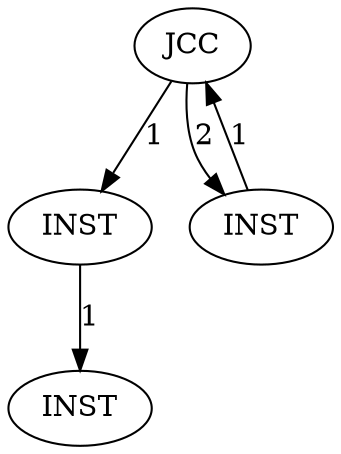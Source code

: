 Digraph G {
"A" [label = "JCC" , options="root"]
"B" [label = "INST"]
"C" [label = "INST"]
"D" [label = "INST"]
"A" -> "B" [label = "1"]
"A" -> "C" [label = "2"]
"B" -> "D" [label = "1"]
"C" -> "A" [label = "1"]
}
